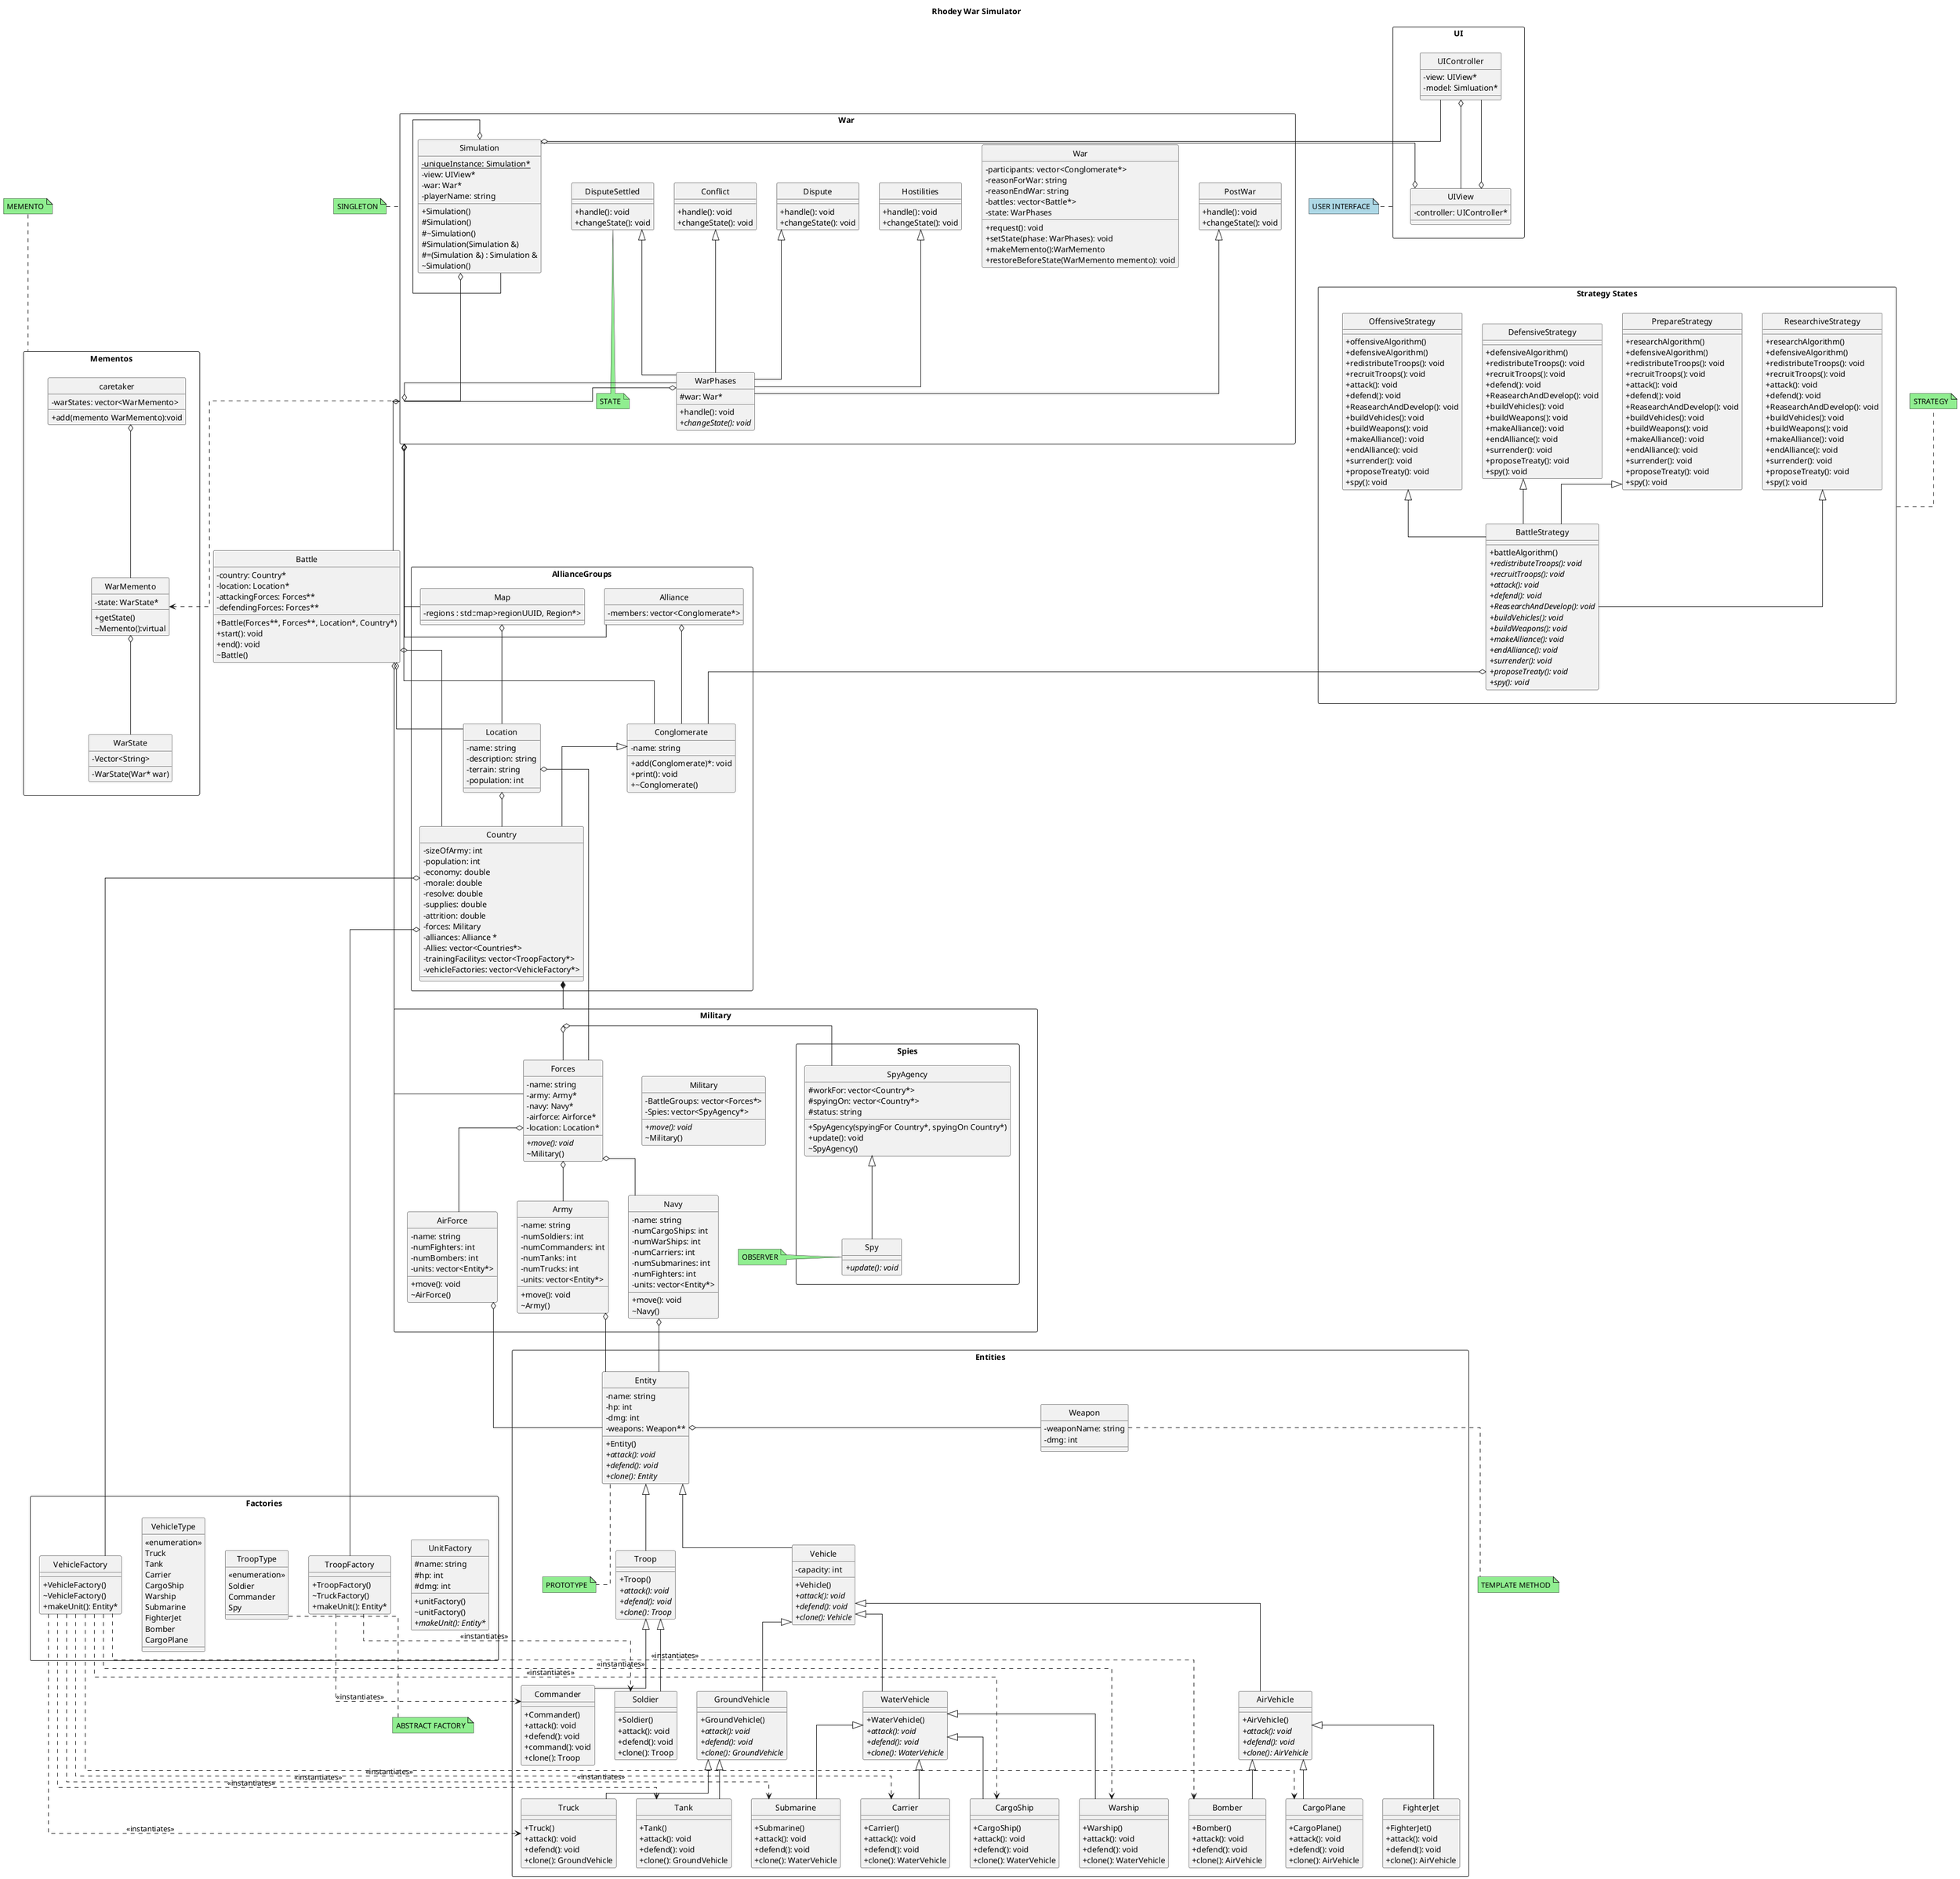 !include <font-awesome/common>
@startuml Rhodey Class Diagram
skinparam classAttributeIconSize 0
title Rhodey War Simulator
hide circle
skinparam linetype ortho

' ===== CLASSES =====

rectangle UI as UI {
    class UIView {
        - controller: UIController*
    }
    class UIController {
        - view: UIView*
        - model: Simluation*
    }
}
note bottom of UI #lightblue : USER INTERFACE

rectangle "AllianceGroups" {
    class Alliance {
        - members: vector<Conglomerate*>
    }

    class Conglomerate{
        - name: string
        + add(Conglomerate)*: void
        + print(): void
        + ~Conglomerate()
    }

    class Country {
        - sizeOfArmy: int
        - population: int
        - economy: double
        - morale: double
        - resolve: double
        - supplies: double
        - attrition: double
        - forces: Military
        - alliances: Alliance *
        - Allies: vector<Countries*>
        - trainingFacilitys: vector<TroopFactory*>
        - vehicleFactories: vector<VehicleFactory*>
    }

    class Location {
        - name: string
        - description: string
        - terrain: string
        - population: int
    }

    class Map {
        - regions : std::map>regionUUID, Region*>
    }
}



rectangle "War " as War {

    class Simulation {
        + Simulation()
        {static} - uniqueInstance: Simulation*
        # Simulation()
        #~Simulation()
        #Simulation(Simulation &)
        #=(Simulation &) : Simulation &
        - view: UIView*
        - war: War*
        - playerName: string
        ~Simulation()
        
    }
        
    class War{
        - participants: vector<Conglomerate*>
        - reasonForWar: string
        - reasonEndWar: string
        - battles: vector<Battle*>
        - state: WarPhases
        + request(): void
        + setState(phase: WarPhases): void
        + makeMemento():WarMemento
        + restoreBeforeState(WarMemento memento): void
    }



    class WarPhases {
        #war: War*
        + handle(): void
        {abstract} + changeState(): void
    }

    class Dispute {
        + handle(): void
        + changeState(): void
    }

    class Conflict {
        + handle(): void
        + changeState(): void
    }

    class Hostilities {
        + handle(): void
        + changeState(): void
    }

    class PostWar {
        + handle(): void
        + changeState(): void
    }

    class DisputeSettled {
        + handle(): void
        + changeState(): void
    }
    note bottom #lightgreen : STATE
}
note top of War #lightgreen : SINGLETON





rectangle Military {
    class Military {
        - BattleGroups: vector<Forces*>
        - Spies: vector<SpyAgency*>
        {abstract} + move(): void
        ~Military()
    }

    class Forces {
        - name: string
        - army: Army*
        - navy: Navy*
        - airforce: Airforce*
        - location: Location*
        {abstract} + move(): void
        ~Military()
    }

    class Army {
        - name: string
        - numSoldiers: int
        - numCommanders: int
        - numTanks: int
        - numTrucks: int
        - units: vector<Entity*>
        + move(): void
        ~Army()
    }

    class Navy {
        - name: string
        - numCargoShips: int
        - numWarShips: int
        - numCarriers: int
        - numSubmarines: int
        - numFighters: int
        - units: vector<Entity*>
        + move(): void
        ~Navy()
    }

    class AirForce {
        - name: string
        - numFighters: int
        - numBombers: int
        - units: vector<Entity*>
        + move(): void
        ~AirForce()
    }

    rectangle Spies {

        class SpyAgency {
            # workFor: vector<Country*>
            # spyingOn: vector<Country*>
            # status: string
            + SpyAgency(spyingFor Country*, spyingOn Country*)
            + update(): void
            ~SpyAgency()
        }

        class Spy {
            {abstract} + update(): void
        }

    }
    note right #lightgreen : OBSERVER
}





'==== Factory method ===='
rectangle "Factories" {
    class UnitFactory{
        # name: string
        # hp: int
        # dmg: int
        + unitFactory()
        ~ unitFactory()
        + {abstract} makeUnit(): Entity*
        
    }

    class VehicleFactory {
        + VehicleFactory()
        ~ VehicleFactory()
        + makeUnit(): Entity*
    }

    class TroopFactory {
        + TroopFactory()
        ~ TruckFactory()
        + makeUnit(): Entity*
    }

    enum VehicleType {
        <<enumeration>>
        Truck
        Tank
        Carrier
        CargoShip
        Warship
        Submarine
        FighterJet
        Bomber
        CargoPlane
    }

    enum TroopType {
        <<enumeration>>
        Soldier
        Commander
        Spy
    }
}
note bottom #lightgreen : ABSTRACT FACTORY

class Battle {
    - country: Country*
    - location: Location*
    - attackingForces: Forces**
    - defendingForces: Forces**
    + Battle(Forces~**, Forces~**, Location*, Country*)
    + start(): void
    + end(): void
    ~Battle()
}


'==== Entities ===='
rectangle "Entities" {
    
    class Entity {
        - name: string
        - hp: int
        - dmg: int
        - weapons: Weapon**
        + Entity()
        {abstract} + attack(): void
        {abstract} + defend(): void
        {abstract} + clone(): Entity
    }
    note bottom #lightgreen : PROTOTYPE

    class Vehicle {
        - capacity: int
        + Vehicle()
        {abstract} + attack(): void
        {abstract} + defend(): void
        {abstract} + clone(): Vehicle
    }

    class GroundVehicle {
        + GroundVehicle()
        {abstract} + attack(): void
        {abstract} + defend(): void
        {abstract} + clone(): GroundVehicle
    }

    class Truck {
        + Truck()
        + attack(): void
        + defend(): void
        + clone(): GroundVehicle
    }

    class Tank {
        + Tank()
        + attack(): void
        + defend(): void
        + clone(): GroundVehicle
    }

    class AirVehicle {
        + AirVehicle()
        {abstract} + attack(): void
        {abstract} + defend(): void
        {abstract} + clone(): AirVehicle
    }

    class FighterJet {
        + FighterJet()
        + attack(): void
        + defend(): void
        + clone(): AirVehicle
    }

    class Bomber {
        + Bomber()
        + attack(): void
        + defend(): void
        + clone(): AirVehicle
    }

    class CargoPlane {
        + CargoPlane()
        + attack(): void
        + defend(): void
        + clone(): AirVehicle
    }

    class WaterVehicle {
        + WaterVehicle()
        {abstract} + attack(): void
        {abstract} + defend(): void
        {abstract} + clone(): WaterVehicle
    }

    class CargoShip {
        + CargoShip()
        + attack(): void
        + defend(): void
        + clone(): WaterVehicle
    }

    class Warship {
        + Warship()
        + attack(): void
        + defend(): void
        + clone(): WaterVehicle
    }

    class Submarine {
        + Submarine()
        + attack(): void
        + defend(): void
        + clone(): WaterVehicle
    }

    class Carrier {
        + Carrier()
        + attack(): void
        + defend(): void
        + clone(): WaterVehicle
    }

    class Troop {
        + Troop()
        {abstract} + attack(): void
        {abstract} + defend(): void
        {abstract} + clone(): Troop
    }

    class Soldier {
        + Soldier()
        + attack(): void
        + defend(): void
        + clone(): Troop
    }

    class Commander {
        + Commander()
        + attack(): void
        + defend(): void
        + command(): void
        + clone(): Troop
    }

    class Weapon {
        - weaponName: string
        - dmg: int
    }
}
note bottom #lightgreen : TEMPLATE METHOD


'==== Different strategy states ===='
rectangle "Strategy States" as StratStates {
    class BattleStrategy {
        + battleAlgorithm()
        {abstract} + redistributeTroops(): void
        {abstract} + recruitTroops(): void
        {abstract} + attack(): void
        {abstract} + defend(): void
        {abstract} + ReasearchAndDevelop(): void
        {abstract} + buildVehicles(): void
        {abstract} + buildWeapons(): void
        {abstract} + makeAlliance(): void
        {abstract} + endAlliance(): void
        {abstract} + surrender(): void
        {abstract} + proposeTreaty(): void
        {abstract} + spy(): void
    }

    class DefensiveStrategy {
        + defensiveAlgorithm()
        + redistributeTroops(): void
        + recruitTroops(): void
        + defend(): void
        + ReasearchAndDevelop(): void
        + buildVehicles(): void
        + buildWeapons(): void
        + makeAlliance(): void
        + endAlliance(): void
        + surrender(): void
        + proposeTreaty(): void
        + spy(): void
    }
    class OffensiveStrategy {
        +offensiveAlgorithm()
        + defensiveAlgorithm()
        + redistributeTroops(): void
        + recruitTroops(): void
        + attack(): void
        + defend(): void
        + ReasearchAndDevelop(): void
        + buildVehicles(): void
        + buildWeapons(): void
        + makeAlliance(): void
        + endAlliance(): void
        + surrender(): void
        + proposeTreaty(): void
        + spy(): void
    }
    
    class ResearchiveStrategy {
        +researchAlgorithm()
        + defensiveAlgorithm()
        + redistributeTroops(): void
        + recruitTroops(): void
        + attack(): void
        + defend(): void
        + ReasearchAndDevelop(): void
        + buildVehicles(): void
        + buildWeapons(): void
        + makeAlliance(): void
        + endAlliance(): void
        + surrender(): void
        + proposeTreaty(): void
        + spy(): void
    }

    class PrepareStrategy {
        +researchAlgorithm()
        + defensiveAlgorithm()
        + redistributeTroops(): void
        + recruitTroops(): void
        + attack(): void
        + defend(): void
        + ReasearchAndDevelop(): void
        + buildVehicles(): void
        + buildWeapons(): void
        + makeAlliance(): void
        + endAlliance(): void
        + surrender(): void
        + proposeTreaty(): void
        + spy(): void
    }
}
note right of StratStates #lightgreen : STRATEGY




rectangle "Mementos" as Mementos {
    class WarMemento{
        +getState()
        -state: WarState*
        ~Memento():virtual
    }
    class caretaker {
        - warStates: vector<WarMemento>
        + add(memento WarMemento):void

    }

    class WarState { 
        - Vector<String>
        - WarState(War* war)
    }
}
note top of Mementos #lightgreen : MEMENTO

' ===== RELATIONSHIPS =====
Simulation o- War
Simulation o- Simulation

Entity o- Weapon
Entity <|-- Troop
Entity <|-- Vehicle
Troop <|-- Soldier
Troop <|-- Commander
Vehicle <|-- GroundVehicle
Vehicle <|-- AirVehicle
Vehicle <|-- WaterVehicle
GroundVehicle <|-- Truck
GroundVehicle <|-- Tank
AirVehicle <|-- FighterJet
AirVehicle <|-- Bomber
AirVehicle <|-- CargoPlane
WaterVehicle <|-- CargoShip
WaterVehicle <|-- Warship
WaterVehicle <|-- Submarine
WaterVehicle <|-- Carrier

    

VehicleFactory ..> Truck : <<instantiates>>
VehicleFactory ..> Tank : <<instantiates>>
VehicleFactory ..> Warship : <<instantiates>>
VehicleFactory ..> Submarine : <<instantiates>>
VehicleFactory ..> Carrier : <<instantiates>>
VehicleFactory ..> CargoShip : <<instantiates>>
VehicleFactory ..> Bomber : <<instantiates>>
VehicleFactory ..> CargoPlane : <<instantiates>>
TroopFactory   ..> Soldier : <<instantiates>>
TroopFactory   ..> Commander : <<instantiates>>

War ..> WarMemento
caretaker o-- WarMemento
WarMemento o-- WarState

Forces o-- Army
Forces o-- Navy
Forces o-- AirForce

Military o-- Forces

Army o-- Entity
Navy o-- Entity
AirForce o-- Entity

Country *-- Military
Country o-- VehicleFactory
Country o-- TroopFactory

Battle o-- Country
Battle o-- Forces

SpyAgency <|-- Spy
Military o-- SpyAgency

Alliance o-- Conglomerate
Conglomerate <|-- Country
War o-- Alliance
War o-- Conglomerate
BattleStrategy o-- Conglomerate
DefensiveStrategy <|-- BattleStrategy
OffensiveStrategy <|-- BattleStrategy
ResearchiveStrategy <|-- BattleStrategy
PrepareStrategy <|-- BattleStrategy

Dispute <|-- WarPhases
Conflict <|-- WarPhases
Hostilities <|-- WarPhases
PostWar <|-- WarPhases
DisputeSettled <|-- WarPhases

War o-l- WarPhases
WarPhases o- War
War o-- Battle

War o-- Map
Map o-- Location
Location o-- Country
Location o-- Forces
Battle o-- Location
' UI Model View Controller
UIView -u-o UIController
UIController -d-o UIView
UIController -r-o Simulation
Simulation -r-o UIView

@enduml